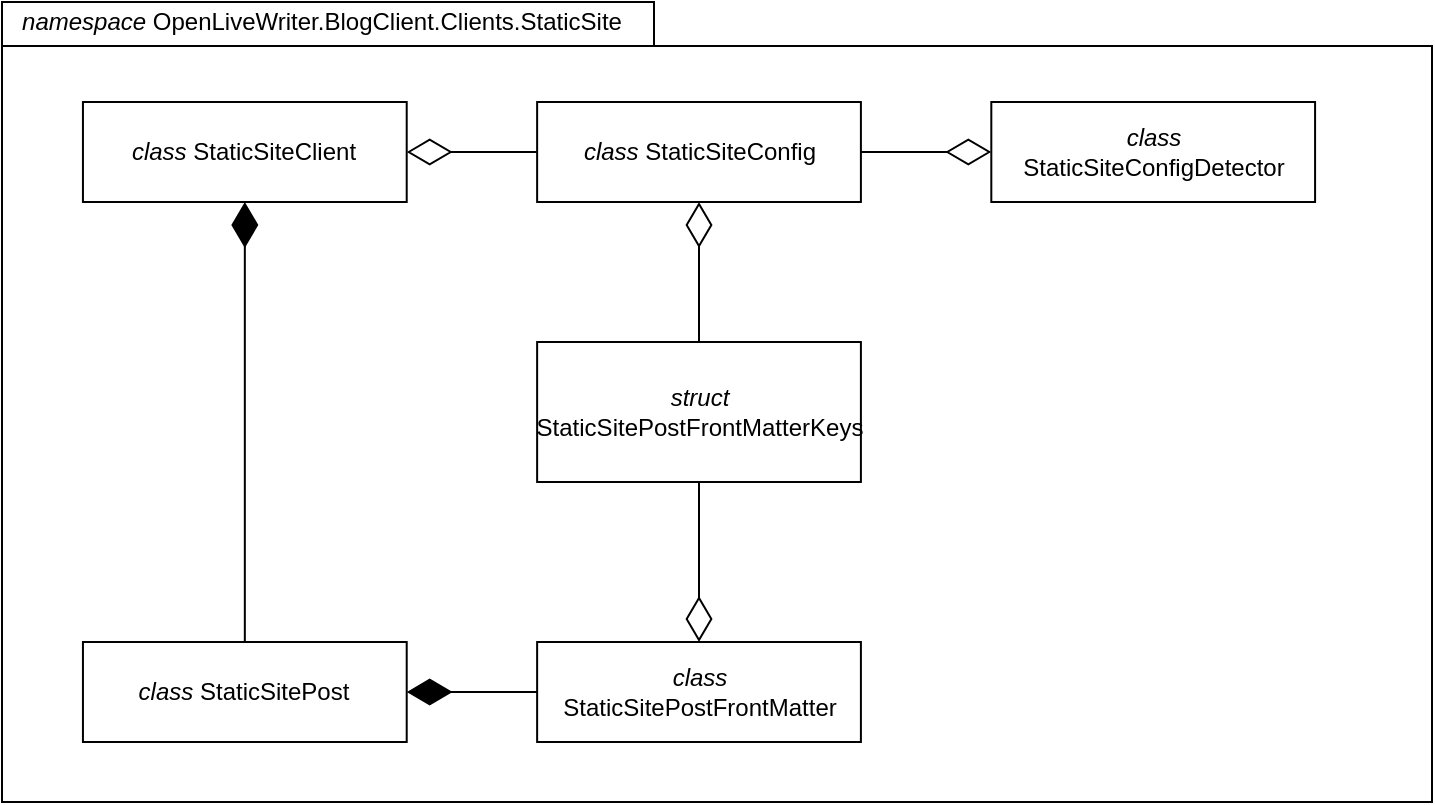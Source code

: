 <mxfile version="10.9.6" type="device"><diagram id="x-93gLlAT9IVamWt818S" name="Page-1"><mxGraphModel dx="1422" dy="709" grid="1" gridSize="10" guides="1" tooltips="1" connect="1" arrows="1" fold="1" page="1" pageScale="1" pageWidth="850" pageHeight="1100" math="0" shadow="0"><root><mxCell id="0"/><mxCell id="1" parent="0"/><mxCell id="t1ocJgnd1wC5s7voxDe5-18" value="" style="group" vertex="1" connectable="0" parent="1"><mxGeometry x="60" y="40" width="715" height="400" as="geometry"/></mxCell><mxCell id="t1ocJgnd1wC5s7voxDe5-13" value="" style="shape=folder;fontStyle=1;spacingTop=10;tabWidth=326;tabHeight=22;tabPosition=left;html=1;" vertex="1" parent="t1ocJgnd1wC5s7voxDe5-18"><mxGeometry width="715" height="400" as="geometry"/></mxCell><mxCell id="t1ocJgnd1wC5s7voxDe5-1" value="&lt;i&gt;class &lt;/i&gt;StaticSiteClient" style="html=1;whiteSpace=wrap;" vertex="1" parent="t1ocJgnd1wC5s7voxDe5-18"><mxGeometry x="40.472" y="50" width="161.887" height="50" as="geometry"/></mxCell><mxCell id="t1ocJgnd1wC5s7voxDe5-2" value="&lt;i&gt;class &lt;/i&gt;StaticSiteConfig" style="html=1;whiteSpace=wrap;" vertex="1" parent="t1ocJgnd1wC5s7voxDe5-18"><mxGeometry x="267.563" y="50" width="161.887" height="50" as="geometry"/></mxCell><mxCell id="t1ocJgnd1wC5s7voxDe5-7" style="edgeStyle=orthogonalEdgeStyle;rounded=0;orthogonalLoop=1;jettySize=auto;html=1;endArrow=diamondThin;endFill=0;endSize=20;" edge="1" parent="t1ocJgnd1wC5s7voxDe5-18" source="t1ocJgnd1wC5s7voxDe5-2" target="t1ocJgnd1wC5s7voxDe5-1"><mxGeometry relative="1" as="geometry"/></mxCell><mxCell id="t1ocJgnd1wC5s7voxDe5-3" value="&lt;i&gt;class &lt;/i&gt;StaticSiteConfigDetector" style="html=1;whiteSpace=wrap;" vertex="1" parent="t1ocJgnd1wC5s7voxDe5-18"><mxGeometry x="494.654" y="50" width="161.887" height="50" as="geometry"/></mxCell><mxCell id="t1ocJgnd1wC5s7voxDe5-8" style="edgeStyle=orthogonalEdgeStyle;rounded=0;orthogonalLoop=1;jettySize=auto;html=1;endArrow=diamondThin;endFill=0;endSize=20;" edge="1" parent="t1ocJgnd1wC5s7voxDe5-18" source="t1ocJgnd1wC5s7voxDe5-2" target="t1ocJgnd1wC5s7voxDe5-3"><mxGeometry relative="1" as="geometry"/></mxCell><mxCell id="t1ocJgnd1wC5s7voxDe5-9" style="edgeStyle=orthogonalEdgeStyle;rounded=0;orthogonalLoop=1;jettySize=auto;html=1;endArrow=diamondThin;endFill=1;endSize=20;" edge="1" parent="t1ocJgnd1wC5s7voxDe5-18" source="t1ocJgnd1wC5s7voxDe5-4" target="t1ocJgnd1wC5s7voxDe5-1"><mxGeometry relative="1" as="geometry"/></mxCell><mxCell id="t1ocJgnd1wC5s7voxDe5-4" value="&lt;i&gt;class &lt;/i&gt;StaticSitePost" style="html=1;whiteSpace=wrap;" vertex="1" parent="t1ocJgnd1wC5s7voxDe5-18"><mxGeometry x="40.472" y="320" width="161.887" height="50" as="geometry"/></mxCell><mxCell id="t1ocJgnd1wC5s7voxDe5-10" style="edgeStyle=orthogonalEdgeStyle;rounded=0;orthogonalLoop=1;jettySize=auto;html=1;endArrow=diamondThin;endFill=1;endSize=20;" edge="1" parent="t1ocJgnd1wC5s7voxDe5-18" source="t1ocJgnd1wC5s7voxDe5-5" target="t1ocJgnd1wC5s7voxDe5-4"><mxGeometry relative="1" as="geometry"/></mxCell><mxCell id="t1ocJgnd1wC5s7voxDe5-5" value="&lt;i&gt;class &lt;/i&gt;StaticSitePostFrontMatter" style="html=1;whiteSpace=wrap;" vertex="1" parent="t1ocJgnd1wC5s7voxDe5-18"><mxGeometry x="267.563" y="320" width="161.887" height="50" as="geometry"/></mxCell><mxCell id="t1ocJgnd1wC5s7voxDe5-11" style="edgeStyle=orthogonalEdgeStyle;rounded=0;orthogonalLoop=1;jettySize=auto;html=1;endArrow=diamondThin;endFill=0;endSize=20;" edge="1" parent="t1ocJgnd1wC5s7voxDe5-18" source="t1ocJgnd1wC5s7voxDe5-6" target="t1ocJgnd1wC5s7voxDe5-2"><mxGeometry relative="1" as="geometry"/></mxCell><mxCell id="t1ocJgnd1wC5s7voxDe5-12" style="edgeStyle=orthogonalEdgeStyle;rounded=0;orthogonalLoop=1;jettySize=auto;html=1;endArrow=diamondThin;endFill=0;endSize=20;" edge="1" parent="t1ocJgnd1wC5s7voxDe5-18" source="t1ocJgnd1wC5s7voxDe5-6" target="t1ocJgnd1wC5s7voxDe5-5"><mxGeometry relative="1" as="geometry"/></mxCell><mxCell id="t1ocJgnd1wC5s7voxDe5-6" value="&lt;i&gt;struct &lt;/i&gt;StaticSitePostFrontMatterKeys" style="html=1;whiteSpace=wrap;" vertex="1" parent="t1ocJgnd1wC5s7voxDe5-18"><mxGeometry x="267.563" y="170" width="161.887" height="70" as="geometry"/></mxCell><mxCell id="t1ocJgnd1wC5s7voxDe5-16" value="&lt;i&gt;namespace &lt;/i&gt;OpenLiveWriter.BlogClient.Clients.StaticSite" style="text;html=1;strokeColor=none;fillColor=none;align=center;verticalAlign=middle;whiteSpace=wrap;rounded=0;" vertex="1" parent="t1ocJgnd1wC5s7voxDe5-18"><mxGeometry width="320" height="20" as="geometry"/></mxCell></root></mxGraphModel></diagram></mxfile>